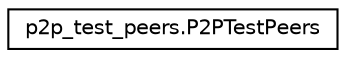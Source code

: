 digraph "Graphical Class Hierarchy"
{
  edge [fontname="Helvetica",fontsize="10",labelfontname="Helvetica",labelfontsize="10"];
  node [fontname="Helvetica",fontsize="10",shape=record];
  rankdir="LR";
  Node0 [label="p2p_test_peers.P2PTestPeers",height=0.2,width=0.4,color="black", fillcolor="white", style="filled",URL="$classp2p__test__peers_1_1_p2_p_test_peers.html"];
}
